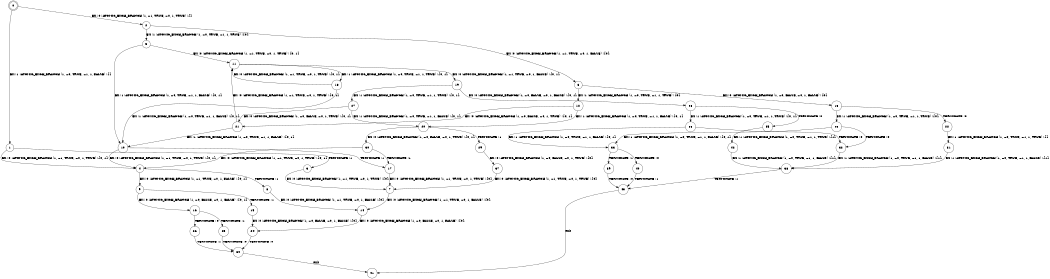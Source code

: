 digraph BCG {
size = "7, 10.5";
center = TRUE;
node [shape = circle];
0 [peripheries = 2];
0 -> 1 [label = "EX !1 !ATOMIC_EXCH_BRANCH (1, +0, TRUE, +1, 1, FALSE) !{}"];
0 -> 2 [label = "EX !0 !ATOMIC_EXCH_BRANCH (1, +1, TRUE, +0, 1, TRUE) !{}"];
1 -> 3 [label = "TERMINATE !1"];
1 -> 4 [label = "EX !0 !ATOMIC_EXCH_BRANCH (1, +1, TRUE, +0, 1, TRUE) !{0, 1}"];
2 -> 5 [label = "EX !1 !ATOMIC_EXCH_BRANCH (1, +0, TRUE, +1, 1, TRUE) !{0}"];
2 -> 6 [label = "EX !0 !ATOMIC_EXCH_BRANCH (1, +1, TRUE, +0, 1, FALSE) !{0}"];
3 -> 7 [label = "EX !0 !ATOMIC_EXCH_BRANCH (1, +1, TRUE, +0, 1, TRUE) !{0}"];
4 -> 8 [label = "TERMINATE !1"];
4 -> 9 [label = "EX !0 !ATOMIC_EXCH_BRANCH (1, +1, TRUE, +0, 1, FALSE) !{0, 1}"];
5 -> 10 [label = "EX !1 !ATOMIC_EXCH_BRANCH (1, +0, TRUE, +1, 1, FALSE) !{0, 1}"];
5 -> 11 [label = "EX !0 !ATOMIC_EXCH_BRANCH (1, +1, TRUE, +0, 1, TRUE) !{0, 1}"];
6 -> 12 [label = "EX !1 !ATOMIC_EXCH_BRANCH (1, +0, TRUE, +1, 1, TRUE) !{0}"];
6 -> 13 [label = "EX !0 !ATOMIC_EXCH_BRANCH (1, +0, FALSE, +0, 1, FALSE) !{0}"];
7 -> 14 [label = "EX !0 !ATOMIC_EXCH_BRANCH (1, +1, TRUE, +0, 1, FALSE) !{0}"];
8 -> 14 [label = "EX !0 !ATOMIC_EXCH_BRANCH (1, +1, TRUE, +0, 1, FALSE) !{0}"];
9 -> 15 [label = "TERMINATE !1"];
9 -> 16 [label = "EX !0 !ATOMIC_EXCH_BRANCH (1, +0, FALSE, +0, 1, FALSE) !{0, 1}"];
10 -> 17 [label = "TERMINATE !1"];
10 -> 4 [label = "EX !0 !ATOMIC_EXCH_BRANCH (1, +1, TRUE, +0, 1, TRUE) !{0, 1}"];
11 -> 18 [label = "EX !1 !ATOMIC_EXCH_BRANCH (1, +0, TRUE, +1, 1, TRUE) !{0, 1}"];
11 -> 19 [label = "EX !0 !ATOMIC_EXCH_BRANCH (1, +1, TRUE, +0, 1, FALSE) !{0, 1}"];
12 -> 20 [label = "EX !1 !ATOMIC_EXCH_BRANCH (1, +0, TRUE, +1, 1, FALSE) !{0, 1}"];
12 -> 21 [label = "EX !0 !ATOMIC_EXCH_BRANCH (1, +0, FALSE, +0, 1, TRUE) !{0, 1}"];
13 -> 22 [label = "TERMINATE !0"];
13 -> 23 [label = "EX !1 !ATOMIC_EXCH_BRANCH (1, +0, TRUE, +1, 1, TRUE) !{0}"];
14 -> 24 [label = "EX !0 !ATOMIC_EXCH_BRANCH (1, +0, FALSE, +0, 1, FALSE) !{0}"];
15 -> 24 [label = "EX !0 !ATOMIC_EXCH_BRANCH (1, +0, FALSE, +0, 1, FALSE) !{0}"];
16 -> 25 [label = "TERMINATE !1"];
16 -> 26 [label = "TERMINATE !0"];
17 -> 7 [label = "EX !0 !ATOMIC_EXCH_BRANCH (1, +1, TRUE, +0, 1, TRUE) !{0}"];
18 -> 10 [label = "EX !1 !ATOMIC_EXCH_BRANCH (1, +0, TRUE, +1, 1, FALSE) !{0, 1}"];
18 -> 11 [label = "EX !0 !ATOMIC_EXCH_BRANCH (1, +1, TRUE, +0, 1, TRUE) !{0, 1}"];
19 -> 27 [label = "EX !1 !ATOMIC_EXCH_BRANCH (1, +0, TRUE, +1, 1, TRUE) !{0, 1}"];
19 -> 28 [label = "EX !0 !ATOMIC_EXCH_BRANCH (1, +0, FALSE, +0, 1, FALSE) !{0, 1}"];
20 -> 29 [label = "TERMINATE !1"];
20 -> 30 [label = "EX !0 !ATOMIC_EXCH_BRANCH (1, +0, FALSE, +0, 1, TRUE) !{0, 1}"];
21 -> 10 [label = "EX !1 !ATOMIC_EXCH_BRANCH (1, +0, TRUE, +1, 1, FALSE) !{0, 1}"];
21 -> 11 [label = "EX !0 !ATOMIC_EXCH_BRANCH (1, +1, TRUE, +0, 1, TRUE) !{0, 1}"];
22 -> 31 [label = "EX !1 !ATOMIC_EXCH_BRANCH (1, +0, TRUE, +1, 1, TRUE) !{}"];
23 -> 32 [label = "TERMINATE !0"];
23 -> 33 [label = "EX !1 !ATOMIC_EXCH_BRANCH (1, +0, TRUE, +1, 1, FALSE) !{0, 1}"];
24 -> 34 [label = "TERMINATE !0"];
25 -> 34 [label = "TERMINATE !0"];
26 -> 34 [label = "TERMINATE !1"];
27 -> 20 [label = "EX !1 !ATOMIC_EXCH_BRANCH (1, +0, TRUE, +1, 1, FALSE) !{0, 1}"];
27 -> 21 [label = "EX !0 !ATOMIC_EXCH_BRANCH (1, +0, FALSE, +0, 1, TRUE) !{0, 1}"];
28 -> 35 [label = "TERMINATE !0"];
28 -> 36 [label = "EX !1 !ATOMIC_EXCH_BRANCH (1, +0, TRUE, +1, 1, TRUE) !{0, 1}"];
29 -> 37 [label = "EX !0 !ATOMIC_EXCH_BRANCH (1, +0, FALSE, +0, 1, TRUE) !{0}"];
30 -> 17 [label = "TERMINATE !1"];
30 -> 4 [label = "EX !0 !ATOMIC_EXCH_BRANCH (1, +1, TRUE, +0, 1, TRUE) !{0, 1}"];
31 -> 38 [label = "EX !1 !ATOMIC_EXCH_BRANCH (1, +0, TRUE, +1, 1, FALSE) !{1}"];
32 -> 38 [label = "EX !1 !ATOMIC_EXCH_BRANCH (1, +0, TRUE, +1, 1, FALSE) !{1}"];
33 -> 39 [label = "TERMINATE !1"];
33 -> 40 [label = "TERMINATE !0"];
34 -> 41 [label = "exit"];
35 -> 42 [label = "EX !1 !ATOMIC_EXCH_BRANCH (1, +0, TRUE, +1, 1, TRUE) !{1}"];
36 -> 32 [label = "TERMINATE !0"];
36 -> 33 [label = "EX !1 !ATOMIC_EXCH_BRANCH (1, +0, TRUE, +1, 1, FALSE) !{0, 1}"];
37 -> 7 [label = "EX !0 !ATOMIC_EXCH_BRANCH (1, +1, TRUE, +0, 1, TRUE) !{0}"];
38 -> 43 [label = "TERMINATE !1"];
39 -> 43 [label = "TERMINATE !0"];
40 -> 43 [label = "TERMINATE !1"];
42 -> 38 [label = "EX !1 !ATOMIC_EXCH_BRANCH (1, +0, TRUE, +1, 1, FALSE) !{1}"];
43 -> 41 [label = "exit"];
}
